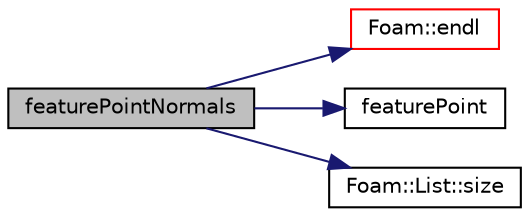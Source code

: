 digraph "featurePointNormals"
{
  bgcolor="transparent";
  edge [fontname="Helvetica",fontsize="10",labelfontname="Helvetica",labelfontsize="10"];
  node [fontname="Helvetica",fontsize="10",shape=record];
  rankdir="LR";
  Node1145 [label="featurePointNormals",height=0.2,width=0.4,color="black", fillcolor="grey75", style="filled", fontcolor="black"];
  Node1145 -> Node1146 [color="midnightblue",fontsize="10",style="solid",fontname="Helvetica"];
  Node1146 [label="Foam::endl",height=0.2,width=0.4,color="red",URL="$a21851.html#a2db8fe02a0d3909e9351bb4275b23ce4",tooltip="Add newline and flush stream. "];
  Node1145 -> Node1148 [color="midnightblue",fontsize="10",style="solid",fontname="Helvetica"];
  Node1148 [label="featurePoint",height=0.2,width=0.4,color="black",URL="$a22549.html#a35d9e16e14819e66b0b0a2e9ce14126a",tooltip="Return whether or not the point index is a feature point. "];
  Node1145 -> Node1149 [color="midnightblue",fontsize="10",style="solid",fontname="Helvetica"];
  Node1149 [label="Foam::List::size",height=0.2,width=0.4,color="black",URL="$a26833.html#a8a5f6fa29bd4b500caf186f60245b384",tooltip="Override size to be inconsistent with allocated storage. "];
}
